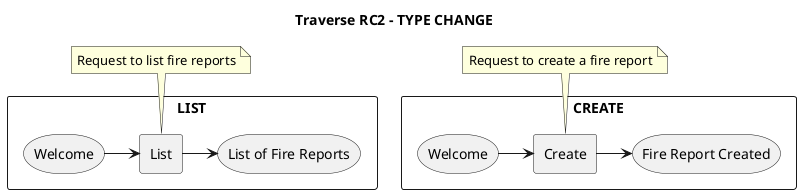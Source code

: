 @startuml
title Traverse RC2 - TYPE CHANGE

rectangle LIST {
  storage "Welcome" as w1
  storage "List of Fire Reports" as lsfr
  rectangle "List" as ls
        
  w1 -right-> ls
  ls -right-> lsfr
}
note top of ls :Request to list fire reports

rectangle CREATE {
  storage "Welcome" as w2
  storage "Fire Report Created" as mkfr
  rectangle "Create" as mk

  w2 -right-> mk
  mk -right-> mkfr
}
note top of mk :Request to create a fire report
@enduml

